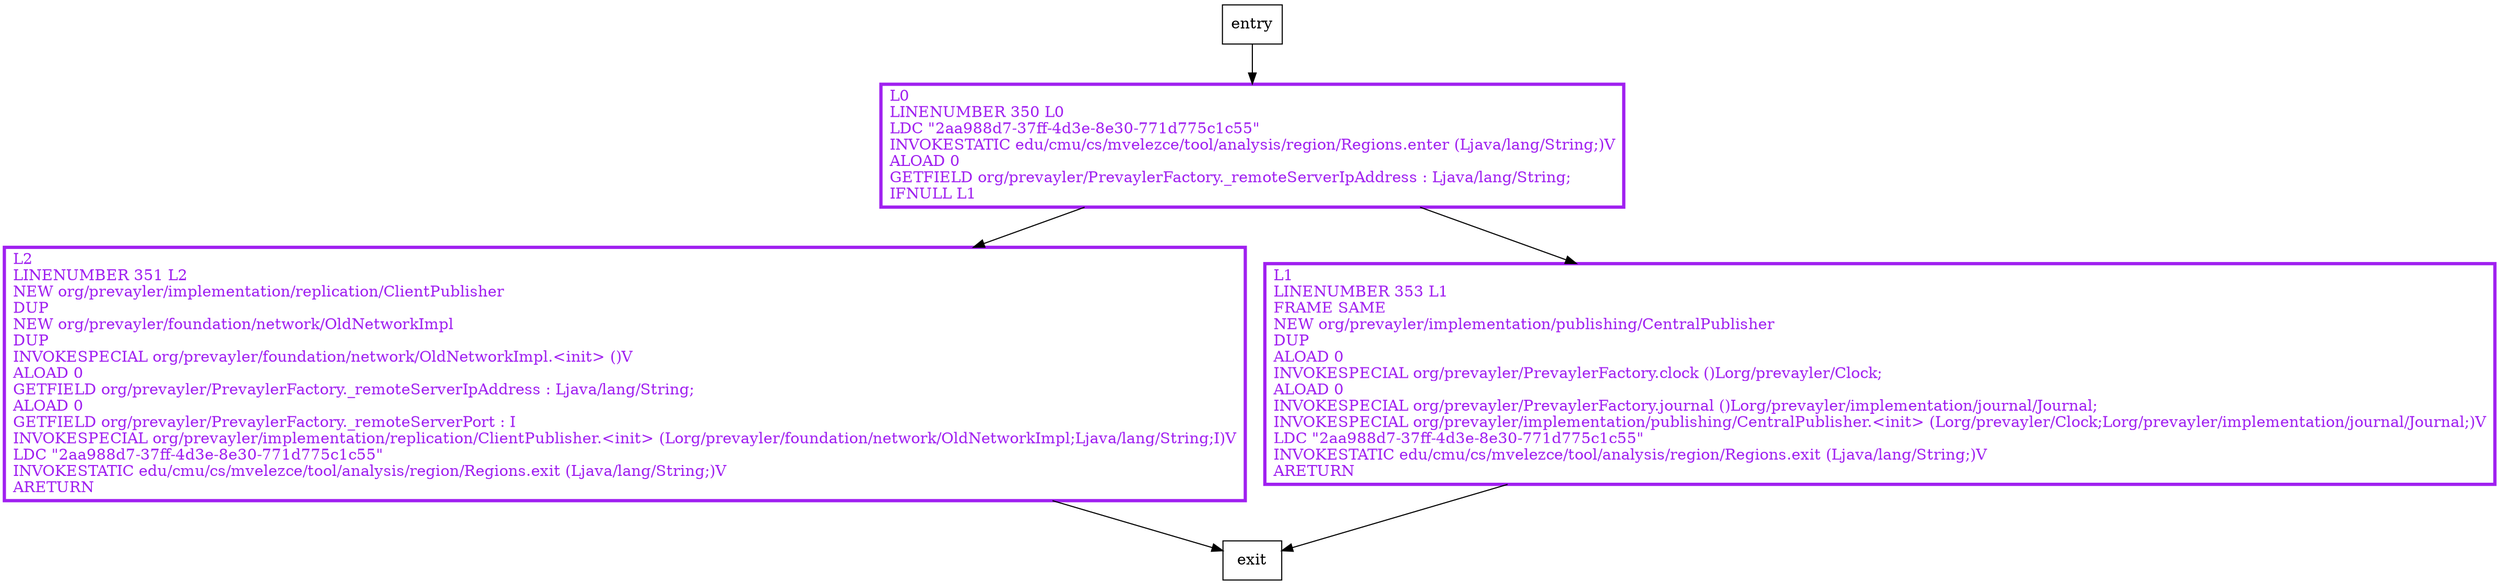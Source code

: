 digraph publisher {
node [shape=record];
480018206 [label="L2\lLINENUMBER 351 L2\lNEW org/prevayler/implementation/replication/ClientPublisher\lDUP\lNEW org/prevayler/foundation/network/OldNetworkImpl\lDUP\lINVOKESPECIAL org/prevayler/foundation/network/OldNetworkImpl.\<init\> ()V\lALOAD 0\lGETFIELD org/prevayler/PrevaylerFactory._remoteServerIpAddress : Ljava/lang/String;\lALOAD 0\lGETFIELD org/prevayler/PrevaylerFactory._remoteServerPort : I\lINVOKESPECIAL org/prevayler/implementation/replication/ClientPublisher.\<init\> (Lorg/prevayler/foundation/network/OldNetworkImpl;Ljava/lang/String;I)V\lLDC \"2aa988d7-37ff-4d3e-8e30-771d775c1c55\"\lINVOKESTATIC edu/cmu/cs/mvelezce/tool/analysis/region/Regions.exit (Ljava/lang/String;)V\lARETURN\l"];
1035849634 [label="L0\lLINENUMBER 350 L0\lLDC \"2aa988d7-37ff-4d3e-8e30-771d775c1c55\"\lINVOKESTATIC edu/cmu/cs/mvelezce/tool/analysis/region/Regions.enter (Ljava/lang/String;)V\lALOAD 0\lGETFIELD org/prevayler/PrevaylerFactory._remoteServerIpAddress : Ljava/lang/String;\lIFNULL L1\l"];
1820155780 [label="L1\lLINENUMBER 353 L1\lFRAME SAME\lNEW org/prevayler/implementation/publishing/CentralPublisher\lDUP\lALOAD 0\lINVOKESPECIAL org/prevayler/PrevaylerFactory.clock ()Lorg/prevayler/Clock;\lALOAD 0\lINVOKESPECIAL org/prevayler/PrevaylerFactory.journal ()Lorg/prevayler/implementation/journal/Journal;\lINVOKESPECIAL org/prevayler/implementation/publishing/CentralPublisher.\<init\> (Lorg/prevayler/Clock;Lorg/prevayler/implementation/journal/Journal;)V\lLDC \"2aa988d7-37ff-4d3e-8e30-771d775c1c55\"\lINVOKESTATIC edu/cmu/cs/mvelezce/tool/analysis/region/Regions.exit (Ljava/lang/String;)V\lARETURN\l"];
entry;
exit;
entry -> 1035849634;
480018206 -> exit;
1035849634 -> 480018206;
1035849634 -> 1820155780;
1820155780 -> exit;
480018206[fontcolor="purple", penwidth=3, color="purple"];
1035849634[fontcolor="purple", penwidth=3, color="purple"];
1820155780[fontcolor="purple", penwidth=3, color="purple"];
}
